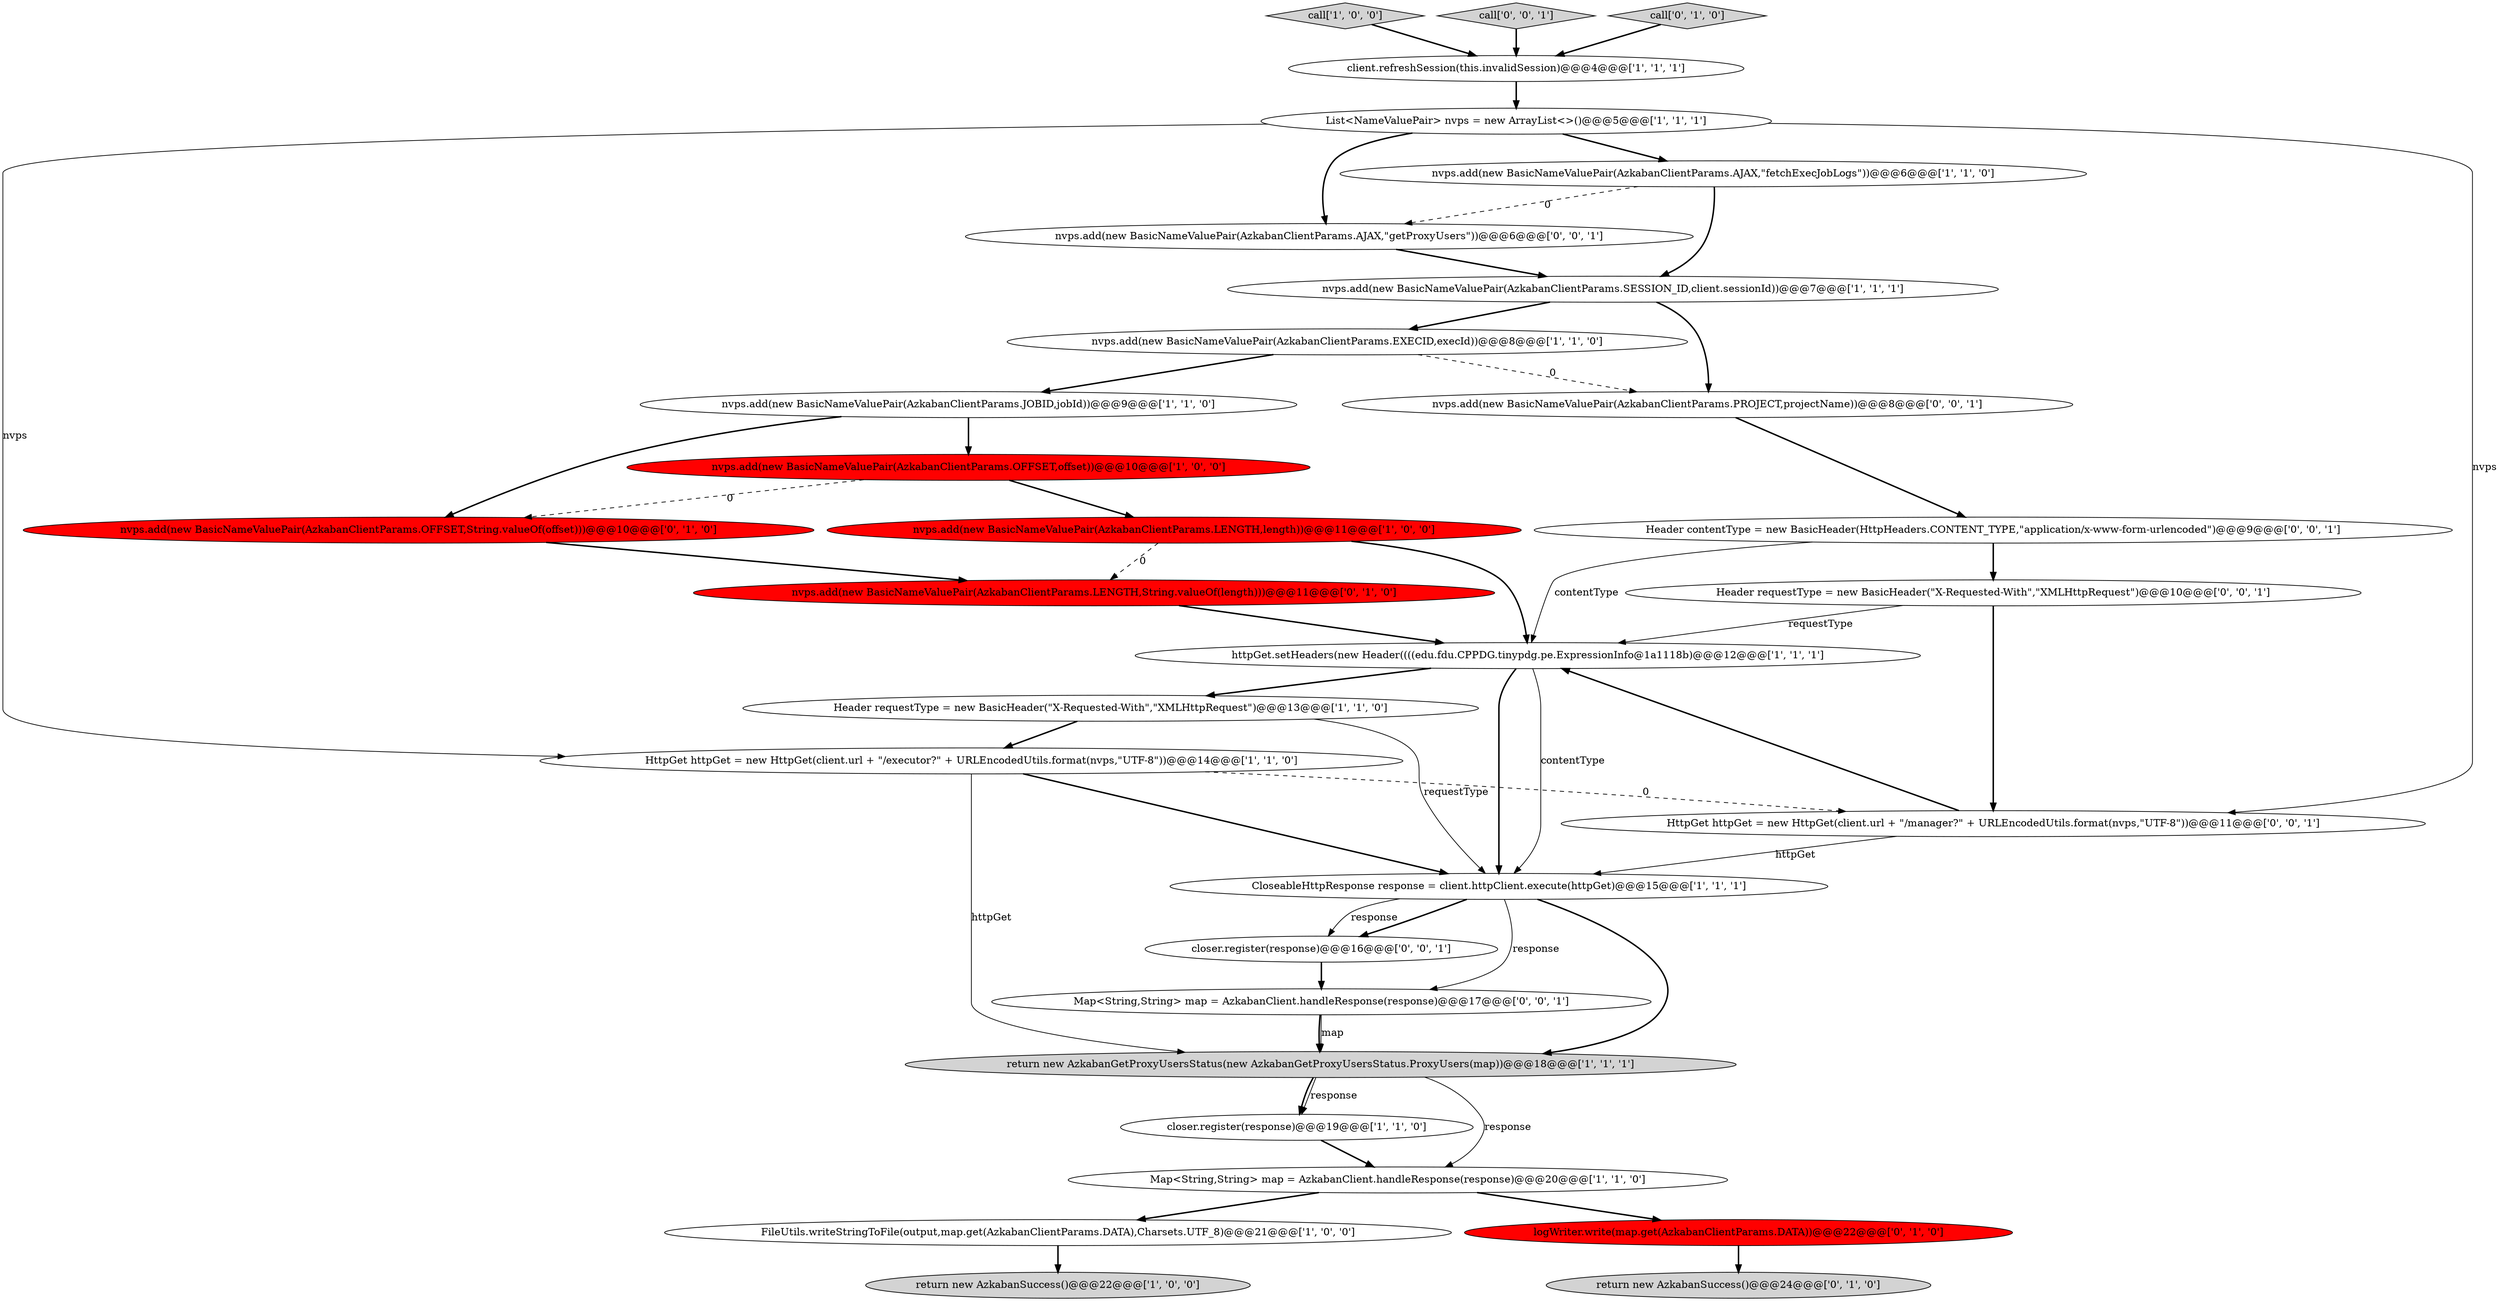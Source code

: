 digraph {
11 [style = filled, label = "nvps.add(new BasicNameValuePair(AzkabanClientParams.LENGTH,length))@@@11@@@['1', '0', '0']", fillcolor = red, shape = ellipse image = "AAA1AAABBB1BBB"];
8 [style = filled, label = "HttpGet httpGet = new HttpGet(client.url + \"/executor?\" + URLEncodedUtils.format(nvps,\"UTF-8\"))@@@14@@@['1', '1', '0']", fillcolor = white, shape = ellipse image = "AAA0AAABBB1BBB"];
0 [style = filled, label = "call['1', '0', '0']", fillcolor = lightgray, shape = diamond image = "AAA0AAABBB1BBB"];
25 [style = filled, label = "HttpGet httpGet = new HttpGet(client.url + \"/manager?\" + URLEncodedUtils.format(nvps,\"UTF-8\"))@@@11@@@['0', '0', '1']", fillcolor = white, shape = ellipse image = "AAA0AAABBB3BBB"];
28 [style = filled, label = "Header contentType = new BasicHeader(HttpHeaders.CONTENT_TYPE,\"application/x-www-form-urlencoded\")@@@9@@@['0', '0', '1']", fillcolor = white, shape = ellipse image = "AAA0AAABBB3BBB"];
17 [style = filled, label = "nvps.add(new BasicNameValuePair(AzkabanClientParams.AJAX,\"fetchExecJobLogs\"))@@@6@@@['1', '1', '0']", fillcolor = white, shape = ellipse image = "AAA0AAABBB1BBB"];
6 [style = filled, label = "List<NameValuePair> nvps = new ArrayList<>()@@@5@@@['1', '1', '1']", fillcolor = white, shape = ellipse image = "AAA0AAABBB1BBB"];
21 [style = filled, label = "nvps.add(new BasicNameValuePair(AzkabanClientParams.OFFSET,String.valueOf(offset)))@@@10@@@['0', '1', '0']", fillcolor = red, shape = ellipse image = "AAA1AAABBB2BBB"];
24 [style = filled, label = "nvps.add(new BasicNameValuePair(AzkabanClientParams.AJAX,\"getProxyUsers\"))@@@6@@@['0', '0', '1']", fillcolor = white, shape = ellipse image = "AAA0AAABBB3BBB"];
15 [style = filled, label = "nvps.add(new BasicNameValuePair(AzkabanClientParams.SESSION_ID,client.sessionId))@@@7@@@['1', '1', '1']", fillcolor = white, shape = ellipse image = "AAA0AAABBB1BBB"];
13 [style = filled, label = "return new AzkabanGetProxyUsersStatus(new AzkabanGetProxyUsersStatus.ProxyUsers(map))@@@18@@@['1', '1', '1']", fillcolor = lightgray, shape = ellipse image = "AAA0AAABBB1BBB"];
1 [style = filled, label = "httpGet.setHeaders(new Header((((edu.fdu.CPPDG.tinypdg.pe.ExpressionInfo@1a1118b)@@@12@@@['1', '1', '1']", fillcolor = white, shape = ellipse image = "AAA0AAABBB1BBB"];
3 [style = filled, label = "closer.register(response)@@@19@@@['1', '1', '0']", fillcolor = white, shape = ellipse image = "AAA0AAABBB1BBB"];
7 [style = filled, label = "nvps.add(new BasicNameValuePair(AzkabanClientParams.EXECID,execId))@@@8@@@['1', '1', '0']", fillcolor = white, shape = ellipse image = "AAA0AAABBB1BBB"];
23 [style = filled, label = "nvps.add(new BasicNameValuePair(AzkabanClientParams.PROJECT,projectName))@@@8@@@['0', '0', '1']", fillcolor = white, shape = ellipse image = "AAA0AAABBB3BBB"];
26 [style = filled, label = "Map<String,String> map = AzkabanClient.handleResponse(response)@@@17@@@['0', '0', '1']", fillcolor = white, shape = ellipse image = "AAA0AAABBB3BBB"];
4 [style = filled, label = "Header requestType = new BasicHeader(\"X-Requested-With\",\"XMLHttpRequest\")@@@13@@@['1', '1', '0']", fillcolor = white, shape = ellipse image = "AAA0AAABBB1BBB"];
2 [style = filled, label = "nvps.add(new BasicNameValuePair(AzkabanClientParams.OFFSET,offset))@@@10@@@['1', '0', '0']", fillcolor = red, shape = ellipse image = "AAA1AAABBB1BBB"];
14 [style = filled, label = "Map<String,String> map = AzkabanClient.handleResponse(response)@@@20@@@['1', '1', '0']", fillcolor = white, shape = ellipse image = "AAA0AAABBB1BBB"];
16 [style = filled, label = "FileUtils.writeStringToFile(output,map.get(AzkabanClientParams.DATA),Charsets.UTF_8)@@@21@@@['1', '0', '0']", fillcolor = white, shape = ellipse image = "AAA0AAABBB1BBB"];
30 [style = filled, label = "call['0', '0', '1']", fillcolor = lightgray, shape = diamond image = "AAA0AAABBB3BBB"];
18 [style = filled, label = "call['0', '1', '0']", fillcolor = lightgray, shape = diamond image = "AAA0AAABBB2BBB"];
5 [style = filled, label = "CloseableHttpResponse response = client.httpClient.execute(httpGet)@@@15@@@['1', '1', '1']", fillcolor = white, shape = ellipse image = "AAA0AAABBB1BBB"];
29 [style = filled, label = "Header requestType = new BasicHeader(\"X-Requested-With\",\"XMLHttpRequest\")@@@10@@@['0', '0', '1']", fillcolor = white, shape = ellipse image = "AAA0AAABBB3BBB"];
19 [style = filled, label = "logWriter.write(map.get(AzkabanClientParams.DATA))@@@22@@@['0', '1', '0']", fillcolor = red, shape = ellipse image = "AAA1AAABBB2BBB"];
20 [style = filled, label = "return new AzkabanSuccess()@@@24@@@['0', '1', '0']", fillcolor = lightgray, shape = ellipse image = "AAA0AAABBB2BBB"];
9 [style = filled, label = "return new AzkabanSuccess()@@@22@@@['1', '0', '0']", fillcolor = lightgray, shape = ellipse image = "AAA0AAABBB1BBB"];
12 [style = filled, label = "nvps.add(new BasicNameValuePair(AzkabanClientParams.JOBID,jobId))@@@9@@@['1', '1', '0']", fillcolor = white, shape = ellipse image = "AAA0AAABBB1BBB"];
27 [style = filled, label = "closer.register(response)@@@16@@@['0', '0', '1']", fillcolor = white, shape = ellipse image = "AAA0AAABBB3BBB"];
22 [style = filled, label = "nvps.add(new BasicNameValuePair(AzkabanClientParams.LENGTH,String.valueOf(length)))@@@11@@@['0', '1', '0']", fillcolor = red, shape = ellipse image = "AAA1AAABBB2BBB"];
10 [style = filled, label = "client.refreshSession(this.invalidSession)@@@4@@@['1', '1', '1']", fillcolor = white, shape = ellipse image = "AAA0AAABBB1BBB"];
1->5 [style = bold, label=""];
6->17 [style = bold, label=""];
14->16 [style = bold, label=""];
28->29 [style = bold, label=""];
15->23 [style = bold, label=""];
1->4 [style = bold, label=""];
25->1 [style = bold, label=""];
7->23 [style = dashed, label="0"];
15->7 [style = bold, label=""];
17->24 [style = dashed, label="0"];
7->12 [style = bold, label=""];
11->1 [style = bold, label=""];
12->21 [style = bold, label=""];
19->20 [style = bold, label=""];
1->5 [style = solid, label="contentType"];
3->14 [style = bold, label=""];
11->22 [style = dashed, label="0"];
29->25 [style = bold, label=""];
14->19 [style = bold, label=""];
6->24 [style = bold, label=""];
13->3 [style = solid, label="response"];
10->6 [style = bold, label=""];
26->13 [style = bold, label=""];
28->1 [style = solid, label="contentType"];
23->28 [style = bold, label=""];
12->2 [style = bold, label=""];
0->10 [style = bold, label=""];
27->26 [style = bold, label=""];
25->5 [style = solid, label="httpGet"];
8->5 [style = bold, label=""];
13->3 [style = bold, label=""];
18->10 [style = bold, label=""];
8->13 [style = solid, label="httpGet"];
21->22 [style = bold, label=""];
6->25 [style = solid, label="nvps"];
2->21 [style = dashed, label="0"];
5->13 [style = bold, label=""];
5->26 [style = solid, label="response"];
17->15 [style = bold, label=""];
30->10 [style = bold, label=""];
29->1 [style = solid, label="requestType"];
4->8 [style = bold, label=""];
26->13 [style = solid, label="map"];
8->25 [style = dashed, label="0"];
13->14 [style = solid, label="response"];
22->1 [style = bold, label=""];
5->27 [style = bold, label=""];
4->5 [style = solid, label="requestType"];
6->8 [style = solid, label="nvps"];
5->27 [style = solid, label="response"];
2->11 [style = bold, label=""];
16->9 [style = bold, label=""];
24->15 [style = bold, label=""];
}
